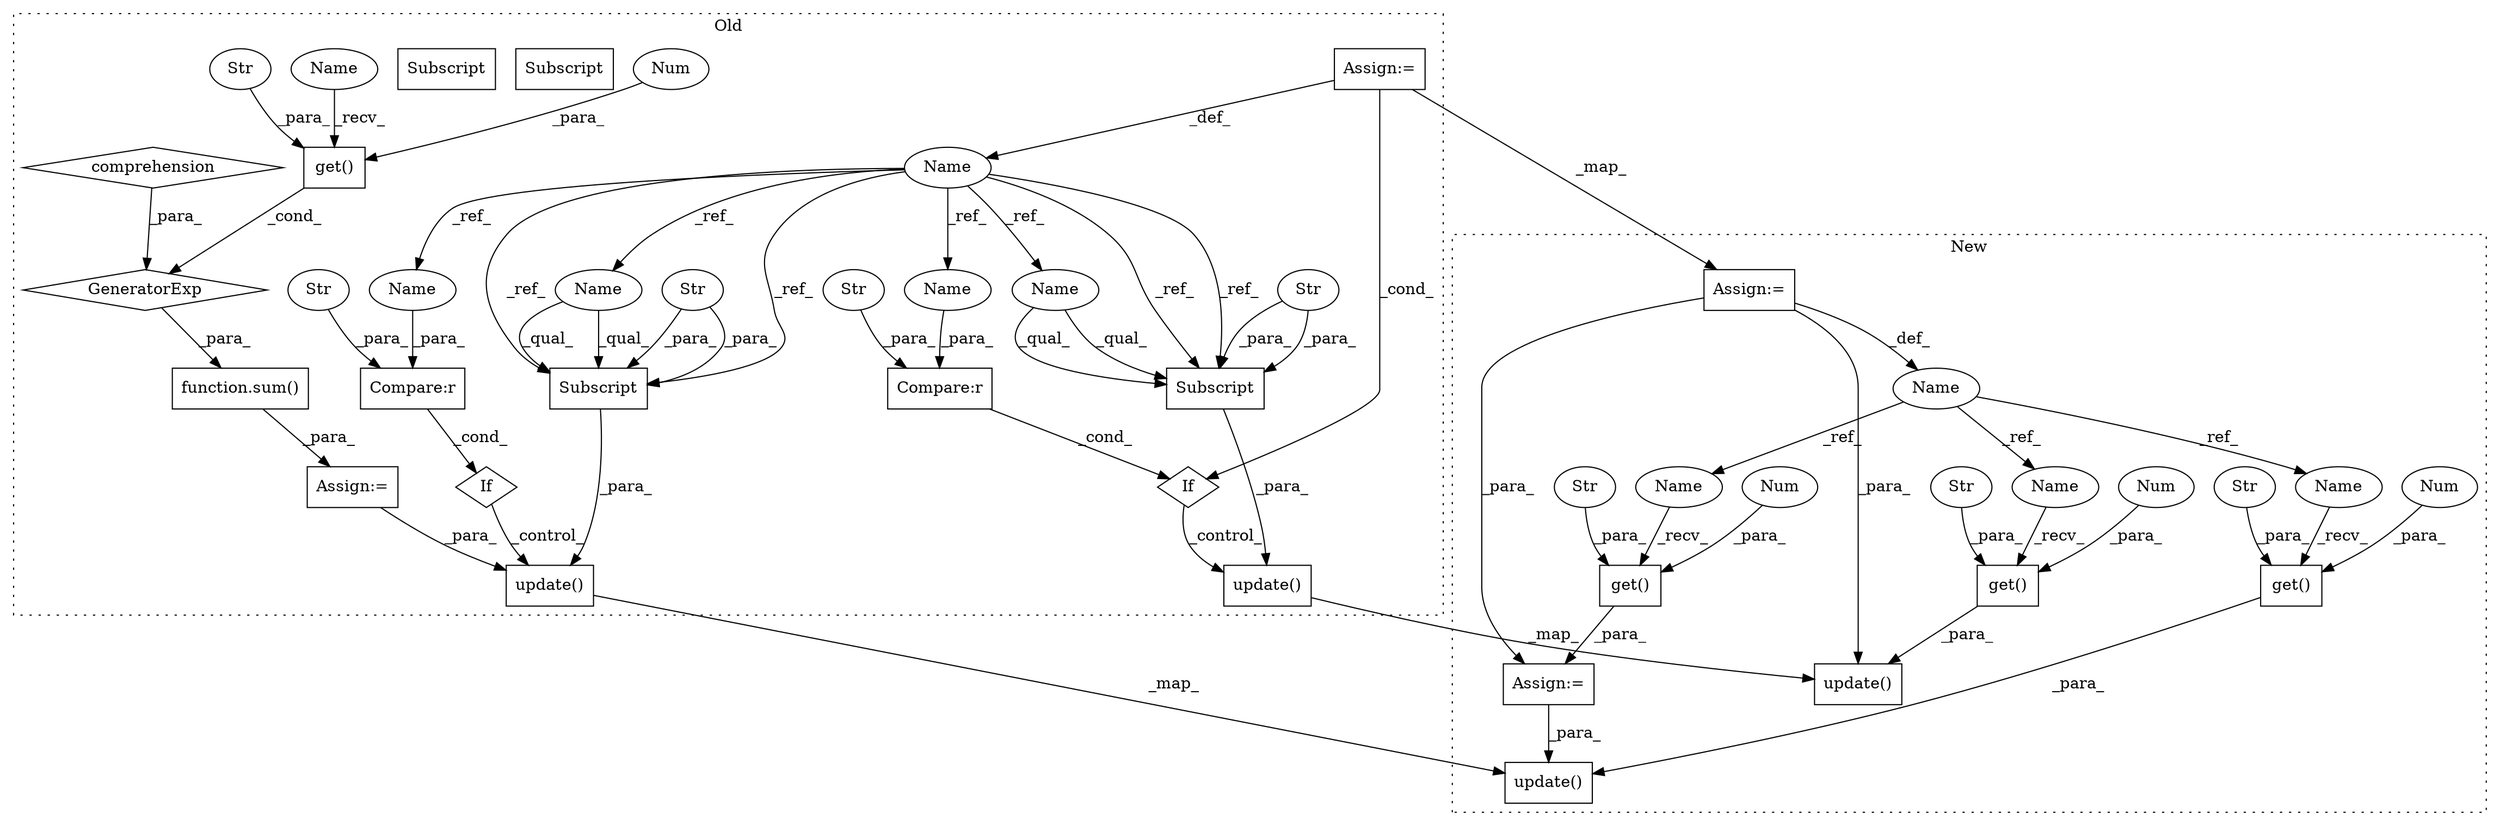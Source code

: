 digraph G {
subgraph cluster0 {
1 [label="function.sum()" a="75" s="12684,12691" l="4,46" shape="box"];
5 [label="Assign:=" a="68" s="12681" l="3" shape="box"];
8 [label="GeneratorExp" a="55" s="12688" l="3" shape="diamond"];
9 [label="get()" a="75" s="12688,12708" l="8,1" shape="box"];
10 [label="Str" a="66" s="12696" l="9" shape="ellipse"];
11 [label="comprehension" a="45" s="12710" l="3" shape="diamond"];
12 [label="Num" a="76" s="12707" l="1" shape="ellipse"];
20 [label="update()" a="75" s="13191,13267" l="37,1" shape="box"];
21 [label="If" a="96" s="13142" l="3" shape="diamond"];
22 [label="Name" a="87" s="12817" l="18" shape="ellipse"];
23 [label="Subscript" a="63" s="13228,0" l="30,0" shape="box"];
24 [label="Str" a="66" s="13247" l="10" shape="ellipse"];
25 [label="Subscript" a="63" s="13037,0" l="26,0" shape="box"];
26 [label="Str" a="66" s="13056" l="6" shape="ellipse"];
27 [label="Compare:r" a="40" s="12962" l="28" shape="box"];
28 [label="If" a="96" s="12959" l="3" shape="diamond"];
29 [label="Str" a="66" s="12962" l="6" shape="ellipse"];
30 [label="Compare:r" a="40" s="13145" l="32" shape="box"];
31 [label="Str" a="66" s="13145" l="10" shape="ellipse"];
32 [label="update()" a="75" s="13004,13075" l="33,1" shape="box"];
34 [label="Assign:=" a="68" s="12835" l="3" shape="box"];
39 [label="Subscript" a="63" s="13037,0" l="26,0" shape="box"];
40 [label="Name" a="87" s="12972" l="18" shape="ellipse"];
41 [label="Name" a="87" s="13159" l="18" shape="ellipse"];
42 [label="Subscript" a="63" s="13228,0" l="30,0" shape="box"];
43 [label="Name" a="87" s="13037" l="18" shape="ellipse"];
44 [label="Name" a="87" s="13228" l="18" shape="ellipse"];
45 [label="Name" a="87" s="12688" l="3" shape="ellipse"];
label = "Old";
style="dotted";
}
subgraph cluster1 {
2 [label="get()" a="75" s="12138,12166" l="19,1" shape="box"];
3 [label="Name" a="87" s="11851" l="14" shape="ellipse"];
4 [label="get()" a="75" s="12227,12259" l="19,1" shape="box"];
6 [label="Str" a="66" s="12157" l="6" shape="ellipse"];
7 [label="Str" a="66" s="12246" l="10" shape="ellipse"];
13 [label="Num" a="76" s="12165" l="1" shape="ellipse"];
14 [label="Num" a="76" s="12258" l="1" shape="ellipse"];
15 [label="get()" a="75" s="12064,12095" l="19,1" shape="box"];
16 [label="Str" a="66" s="12083" l="9" shape="ellipse"];
17 [label="Num" a="76" s="12094" l="1" shape="ellipse"];
18 [label="Assign:=" a="68" s="12061" l="3" shape="box"];
19 [label="update()" a="75" s="12190,12269" l="37,1" shape="box"];
33 [label="update()" a="75" s="12105,12180" l="33,1" shape="box"];
35 [label="Assign:=" a="68" s="11865" l="3" shape="box"];
36 [label="Name" a="87" s="12227" l="14" shape="ellipse"];
37 [label="Name" a="87" s="12064" l="14" shape="ellipse"];
38 [label="Name" a="87" s="12138" l="14" shape="ellipse"];
label = "New";
style="dotted";
}
1 -> 5 [label="_para_"];
2 -> 33 [label="_para_"];
3 -> 38 [label="_ref_"];
3 -> 36 [label="_ref_"];
3 -> 37 [label="_ref_"];
4 -> 19 [label="_para_"];
5 -> 20 [label="_para_"];
6 -> 2 [label="_para_"];
7 -> 4 [label="_para_"];
8 -> 1 [label="_para_"];
9 -> 8 [label="_cond_"];
10 -> 9 [label="_para_"];
11 -> 8 [label="_para_"];
12 -> 9 [label="_para_"];
13 -> 2 [label="_para_"];
14 -> 4 [label="_para_"];
15 -> 18 [label="_para_"];
16 -> 15 [label="_para_"];
17 -> 15 [label="_para_"];
18 -> 19 [label="_para_"];
20 -> 19 [label="_map_"];
21 -> 20 [label="_control_"];
22 -> 39 [label="_ref_"];
22 -> 43 [label="_ref_"];
22 -> 41 [label="_ref_"];
22 -> 44 [label="_ref_"];
22 -> 40 [label="_ref_"];
22 -> 39 [label="_ref_"];
22 -> 42 [label="_ref_"];
22 -> 42 [label="_ref_"];
24 -> 42 [label="_para_"];
24 -> 42 [label="_para_"];
26 -> 39 [label="_para_"];
26 -> 39 [label="_para_"];
27 -> 28 [label="_cond_"];
28 -> 32 [label="_control_"];
29 -> 27 [label="_para_"];
30 -> 21 [label="_cond_"];
31 -> 30 [label="_para_"];
32 -> 33 [label="_map_"];
34 -> 22 [label="_def_"];
34 -> 28 [label="_cond_"];
34 -> 35 [label="_map_"];
35 -> 33 [label="_para_"];
35 -> 18 [label="_para_"];
35 -> 3 [label="_def_"];
36 -> 4 [label="_recv_"];
37 -> 15 [label="_recv_"];
38 -> 2 [label="_recv_"];
39 -> 32 [label="_para_"];
40 -> 27 [label="_para_"];
41 -> 30 [label="_para_"];
42 -> 20 [label="_para_"];
43 -> 39 [label="_qual_"];
43 -> 39 [label="_qual_"];
44 -> 42 [label="_qual_"];
44 -> 42 [label="_qual_"];
45 -> 9 [label="_recv_"];
}